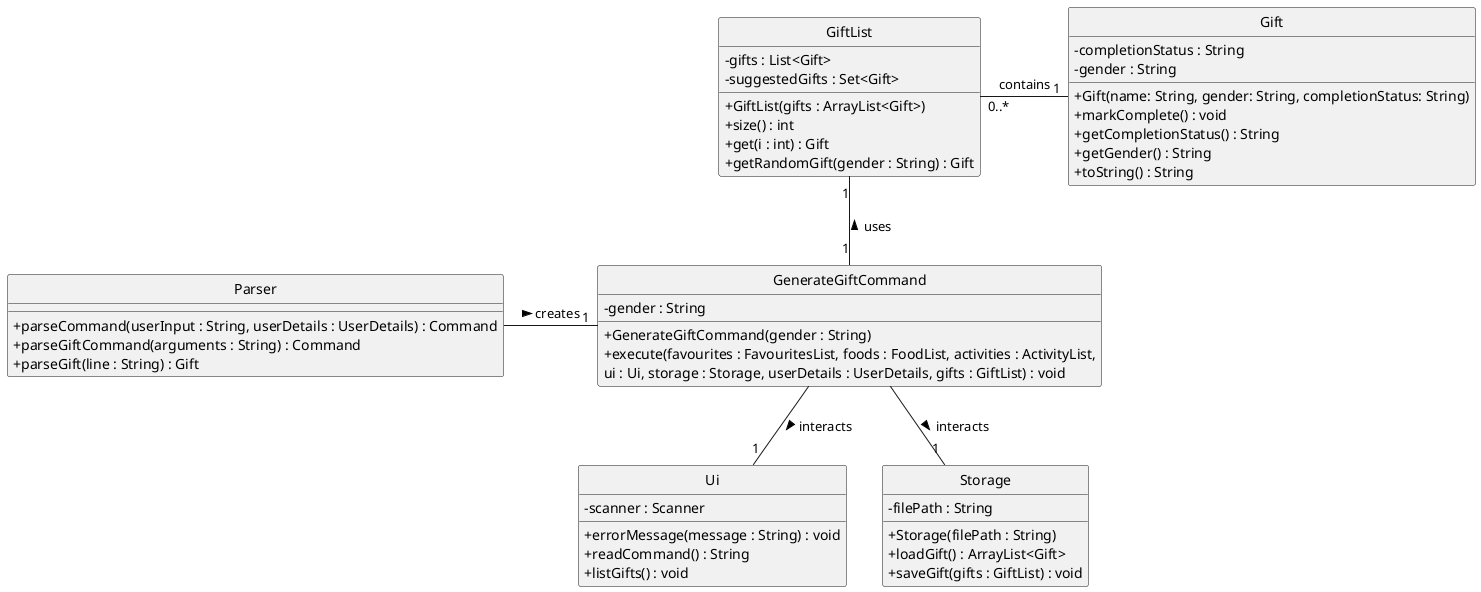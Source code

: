 @startuml
skinparam style strictuml
skinparam classAttributeIconSize 0

class Gift {
    - completionStatus : String
    - gender : String
    + Gift(name: String, gender: String, completionStatus: String)
    + markComplete() : void
    + getCompletionStatus() : String
    + getGender() : String
    + toString() : String
}

class GiftList {
    - gifts : List<Gift>
    - suggestedGifts : Set<Gift>
    + GiftList(gifts : ArrayList<Gift>)
    + size() : int
    + get(i : int) : Gift
    + getRandomGift(gender : String) : Gift
}

class GenerateGiftCommand {
    - gender : String
    + GenerateGiftCommand(gender : String)
    + execute(favourites : FavouritesList, foods : FoodList, activities : ActivityList,
        ui : Ui, storage : Storage, userDetails : UserDetails, gifts : GiftList) : void
}

class Ui {
    - scanner : Scanner
    + errorMessage(message : String) : void
    + readCommand() : String
    + listGifts() : void
}

class Storage {
    - filePath : String
    + Storage(filePath : String)
    + loadGift() : ArrayList<Gift>
    + saveGift(gifts : GiftList) : void
}

class Parser {
    + parseCommand(userInput : String, userDetails : UserDetails) : Command
    + parseGiftCommand(arguments : String) : Command
    + parseGift(line : String) : Gift
}

Gift "1" -left- "0..*" GiftList : contains
GenerateGiftCommand "1" -up- "1" GiftList : uses >
GenerateGiftCommand -down- "1" Ui : interacts >
GenerateGiftCommand -down- "1" Storage : interacts >
Parser -right- "1" GenerateGiftCommand : creates >
@enduml